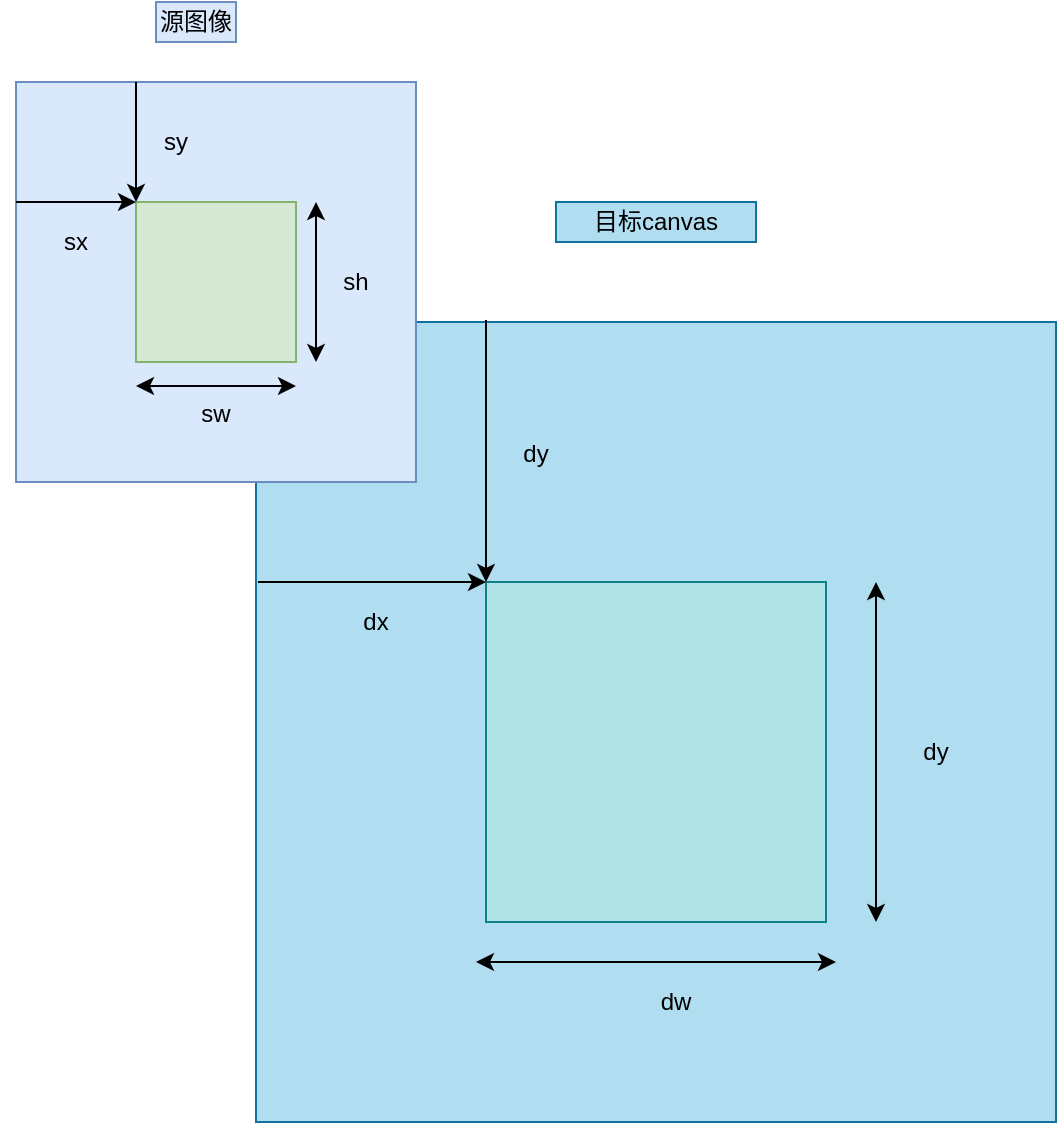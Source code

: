 <mxfile version="12.4.2" type="device" pages="1"><diagram id="AVE4pAUvwLcTpTTNlmVw" name="Page-1"><mxGraphModel dx="946" dy="596" grid="1" gridSize="10" guides="1" tooltips="1" connect="1" arrows="1" fold="1" page="1" pageScale="1" pageWidth="827" pageHeight="1169" math="0" shadow="0"><root><mxCell id="0"/><mxCell id="1" parent="0"/><mxCell id="VCJz8X7kDSUP79hYMo5b-12" value="" style="whiteSpace=wrap;html=1;aspect=fixed;fillColor=#b1ddf0;strokeColor=#10739e;" vertex="1" parent="1"><mxGeometry x="280" y="200" width="400" height="400" as="geometry"/></mxCell><mxCell id="VCJz8X7kDSUP79hYMo5b-1" value="" style="whiteSpace=wrap;html=1;aspect=fixed;fillColor=#dae8fc;strokeColor=#6c8ebf;" vertex="1" parent="1"><mxGeometry x="160" y="80" width="200" height="200" as="geometry"/></mxCell><mxCell id="VCJz8X7kDSUP79hYMo5b-2" value="源图像" style="text;html=1;strokeColor=#6c8ebf;fillColor=#dae8fc;align=center;verticalAlign=middle;whiteSpace=wrap;rounded=0;" vertex="1" parent="1"><mxGeometry x="230" y="40" width="40" height="20" as="geometry"/></mxCell><mxCell id="VCJz8X7kDSUP79hYMo5b-3" value="" style="whiteSpace=wrap;html=1;aspect=fixed;fillColor=#d5e8d4;strokeColor=#82b366;" vertex="1" parent="1"><mxGeometry x="220" y="140" width="80" height="80" as="geometry"/></mxCell><mxCell id="VCJz8X7kDSUP79hYMo5b-4" value="" style="endArrow=classic;startArrow=classic;html=1;exitX=0.3;exitY=0.8;exitDx=0;exitDy=0;exitPerimeter=0;entryX=0.7;entryY=0.8;entryDx=0;entryDy=0;entryPerimeter=0;" edge="1" parent="1"><mxGeometry width="50" height="50" relative="1" as="geometry"><mxPoint x="220" y="232" as="sourcePoint"/><mxPoint x="300" y="232" as="targetPoint"/></mxGeometry></mxCell><mxCell id="VCJz8X7kDSUP79hYMo5b-5" value="sw" style="text;html=1;strokeColor=none;fillColor=none;align=center;verticalAlign=middle;whiteSpace=wrap;rounded=0;" vertex="1" parent="1"><mxGeometry x="240" y="236" width="40" height="20" as="geometry"/></mxCell><mxCell id="VCJz8X7kDSUP79hYMo5b-6" value="" style="endArrow=classic;startArrow=classic;html=1;exitX=0.75;exitY=0.7;exitDx=0;exitDy=0;exitPerimeter=0;entryX=0.75;entryY=0.3;entryDx=0;entryDy=0;entryPerimeter=0;" edge="1" parent="1" source="VCJz8X7kDSUP79hYMo5b-1" target="VCJz8X7kDSUP79hYMo5b-1"><mxGeometry width="50" height="50" relative="1" as="geometry"><mxPoint x="370" y="160" as="sourcePoint"/><mxPoint x="420" y="110" as="targetPoint"/></mxGeometry></mxCell><mxCell id="VCJz8X7kDSUP79hYMo5b-7" value="sh" style="text;html=1;strokeColor=none;fillColor=none;align=center;verticalAlign=middle;whiteSpace=wrap;rounded=0;" vertex="1" parent="1"><mxGeometry x="310" y="170" width="40" height="20" as="geometry"/></mxCell><mxCell id="VCJz8X7kDSUP79hYMo5b-8" value="" style="endArrow=classic;html=1;entryX=0;entryY=0;entryDx=0;entryDy=0;" edge="1" parent="1" target="VCJz8X7kDSUP79hYMo5b-3"><mxGeometry width="50" height="50" relative="1" as="geometry"><mxPoint x="160" y="140" as="sourcePoint"/><mxPoint x="240" y="90" as="targetPoint"/></mxGeometry></mxCell><mxCell id="VCJz8X7kDSUP79hYMo5b-9" value="" style="endArrow=classic;html=1;exitX=0.3;exitY=0;exitDx=0;exitDy=0;exitPerimeter=0;" edge="1" parent="1" source="VCJz8X7kDSUP79hYMo5b-1"><mxGeometry width="50" height="50" relative="1" as="geometry"><mxPoint x="40" y="190" as="sourcePoint"/><mxPoint x="220" y="140" as="targetPoint"/></mxGeometry></mxCell><mxCell id="VCJz8X7kDSUP79hYMo5b-10" value="sx" style="text;html=1;strokeColor=none;fillColor=none;align=center;verticalAlign=middle;whiteSpace=wrap;rounded=0;" vertex="1" parent="1"><mxGeometry x="170" y="150" width="40" height="20" as="geometry"/></mxCell><mxCell id="VCJz8X7kDSUP79hYMo5b-11" value="sy" style="text;html=1;strokeColor=none;fillColor=none;align=center;verticalAlign=middle;whiteSpace=wrap;rounded=0;" vertex="1" parent="1"><mxGeometry x="220" y="100" width="40" height="20" as="geometry"/></mxCell><mxCell id="VCJz8X7kDSUP79hYMo5b-13" value="" style="whiteSpace=wrap;html=1;aspect=fixed;fillColor=#b0e3e6;strokeColor=#0e8088;" vertex="1" parent="1"><mxGeometry x="395" y="330" width="170" height="170" as="geometry"/></mxCell><mxCell id="VCJz8X7kDSUP79hYMo5b-14" value="" style="endArrow=classic;html=1;entryX=0;entryY=0;entryDx=0;entryDy=0;" edge="1" parent="1" target="VCJz8X7kDSUP79hYMo5b-13"><mxGeometry width="50" height="50" relative="1" as="geometry"><mxPoint x="395" y="199" as="sourcePoint"/><mxPoint x="405" y="351.953" as="targetPoint"/></mxGeometry></mxCell><mxCell id="VCJz8X7kDSUP79hYMo5b-15" value="" style="endArrow=classic;html=1;entryX=0;entryY=0;entryDx=0;entryDy=0;" edge="1" parent="1" target="VCJz8X7kDSUP79hYMo5b-13"><mxGeometry width="50" height="50" relative="1" as="geometry"><mxPoint x="281" y="330" as="sourcePoint"/><mxPoint x="350" y="460" as="targetPoint"/></mxGeometry></mxCell><mxCell id="VCJz8X7kDSUP79hYMo5b-17" value="dx" style="text;html=1;strokeColor=none;fillColor=none;align=center;verticalAlign=middle;whiteSpace=wrap;rounded=0;" vertex="1" parent="1"><mxGeometry x="320" y="340" width="40" height="20" as="geometry"/></mxCell><mxCell id="VCJz8X7kDSUP79hYMo5b-18" value="dy" style="text;html=1;strokeColor=none;fillColor=none;align=center;verticalAlign=middle;whiteSpace=wrap;rounded=0;" vertex="1" parent="1"><mxGeometry x="400" y="256" width="40" height="20" as="geometry"/></mxCell><mxCell id="VCJz8X7kDSUP79hYMo5b-19" value="目标canvas" style="text;html=1;strokeColor=#10739e;fillColor=#b1ddf0;align=center;verticalAlign=middle;whiteSpace=wrap;rounded=0;" vertex="1" parent="1"><mxGeometry x="430" y="140" width="100" height="20" as="geometry"/></mxCell><mxCell id="VCJz8X7kDSUP79hYMo5b-21" value="" style="endArrow=classic;startArrow=classic;html=1;entryX=0.775;entryY=0.325;entryDx=0;entryDy=0;entryPerimeter=0;exitX=0.775;exitY=0.75;exitDx=0;exitDy=0;exitPerimeter=0;" edge="1" parent="1" source="VCJz8X7kDSUP79hYMo5b-12" target="VCJz8X7kDSUP79hYMo5b-12"><mxGeometry width="50" height="50" relative="1" as="geometry"><mxPoint x="600" y="440" as="sourcePoint"/><mxPoint x="650" y="390" as="targetPoint"/></mxGeometry></mxCell><mxCell id="VCJz8X7kDSUP79hYMo5b-22" value="" style="endArrow=classic;startArrow=classic;html=1;exitX=0.275;exitY=0.8;exitDx=0;exitDy=0;exitPerimeter=0;" edge="1" parent="1" source="VCJz8X7kDSUP79hYMo5b-12"><mxGeometry width="50" height="50" relative="1" as="geometry"><mxPoint x="540" y="570" as="sourcePoint"/><mxPoint x="570" y="520" as="targetPoint"/></mxGeometry></mxCell><mxCell id="VCJz8X7kDSUP79hYMo5b-23" value="dw" style="text;html=1;strokeColor=none;fillColor=none;align=center;verticalAlign=middle;whiteSpace=wrap;rounded=0;" vertex="1" parent="1"><mxGeometry x="470" y="530" width="40" height="20" as="geometry"/></mxCell><mxCell id="VCJz8X7kDSUP79hYMo5b-25" value="dy" style="text;html=1;strokeColor=none;fillColor=none;align=center;verticalAlign=middle;whiteSpace=wrap;rounded=0;" vertex="1" parent="1"><mxGeometry x="600" y="405" width="40" height="20" as="geometry"/></mxCell></root></mxGraphModel></diagram></mxfile>